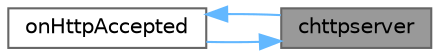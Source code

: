 digraph "chttpserver"
{
 // LATEX_PDF_SIZE
  bgcolor="transparent";
  edge [fontname=Helvetica,fontsize=10,labelfontname=Helvetica,labelfontsize=10];
  node [fontname=Helvetica,fontsize=10,shape=box,height=0.2,width=0.4];
  rankdir="RL";
  Node1 [id="Node000001",label="chttpserver",height=0.2,width=0.4,color="gray40", fillcolor="grey60", style="filled", fontcolor="black",tooltip=" "];
  Node1 -> Node2 [id="edge1_Node000001_Node000002",dir="back",color="steelblue1",style="solid",tooltip=" "];
  Node2 [id="Node000002",label="onHttpAccepted",height=0.2,width=0.4,color="grey40", fillcolor="white", style="filled",URL="$classchttpserver.html#ac5e3166e06efef9e25df0c73bdeb9458",tooltip="chttpserver::onHttpAccepted 处理http请求"];
  Node2 -> Node1 [id="edge2_Node000002_Node000001",dir="back",color="steelblue1",style="solid",tooltip=" "];
}
